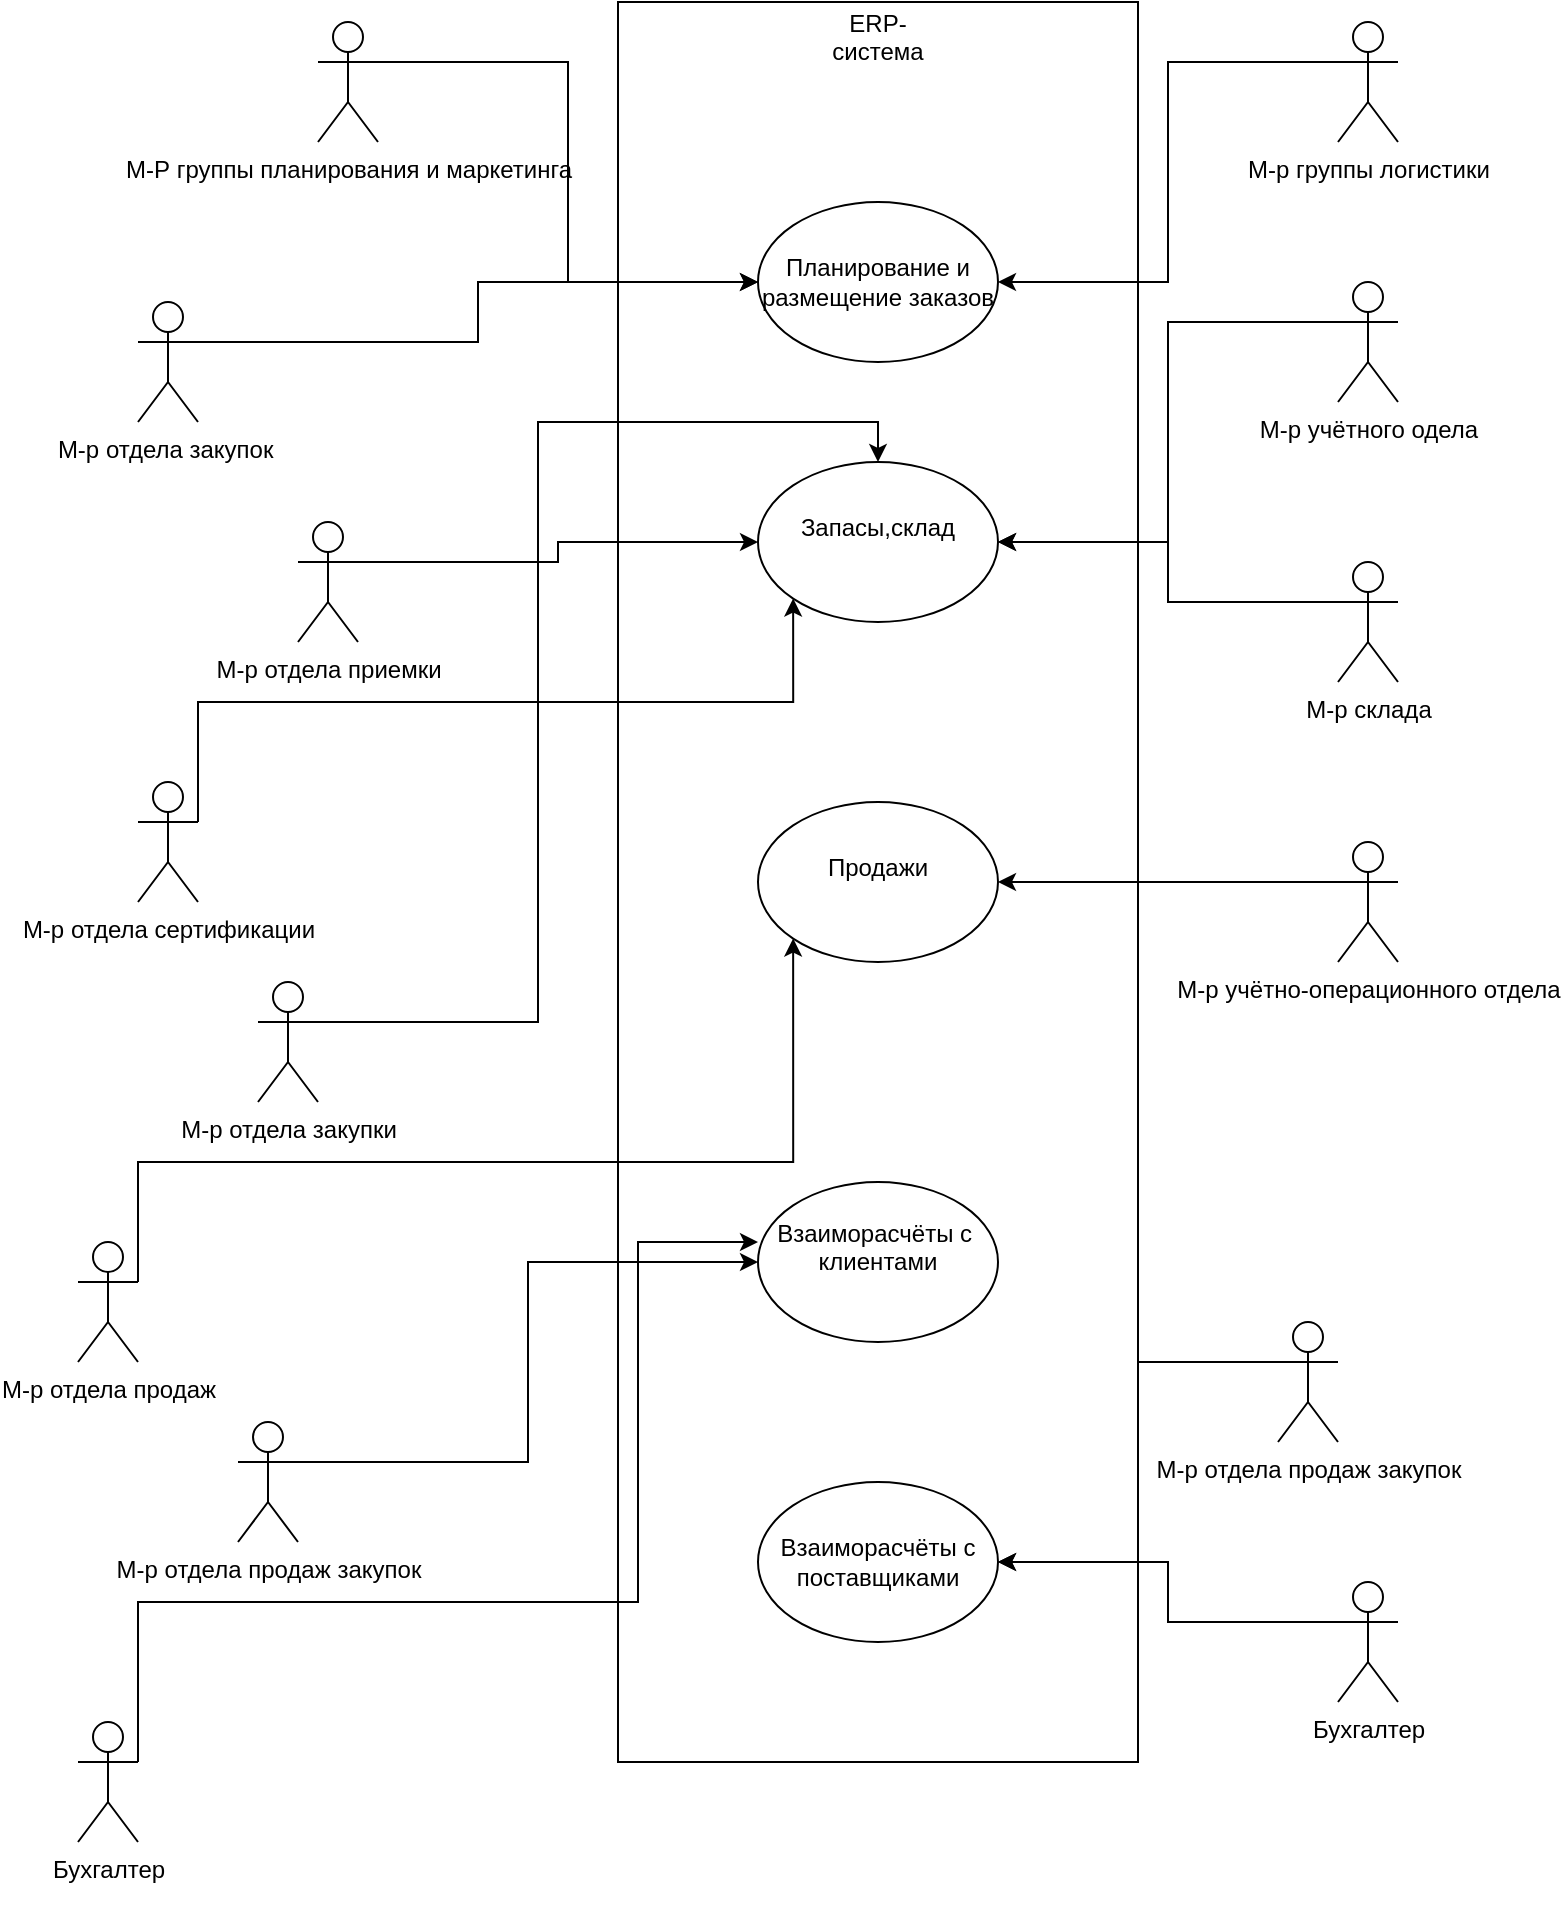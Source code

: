 <mxfile version="23.1.7" type="github">
  <diagram name="Страница — 1" id="HmoFMIqkM2Dgq7gSiUyt">
    <mxGraphModel dx="1621" dy="931" grid="1" gridSize="10" guides="1" tooltips="1" connect="1" arrows="1" fold="1" page="1" pageScale="1" pageWidth="827" pageHeight="1169" math="0" shadow="0">
      <root>
        <mxCell id="0" />
        <mxCell id="1" parent="0" />
        <mxCell id="gg0m-sb1HATPZ3xSw_Fo-27" style="edgeStyle=orthogonalEdgeStyle;rounded=0;orthogonalLoop=1;jettySize=auto;html=1;exitX=1;exitY=0.333;exitDx=0;exitDy=0;exitPerimeter=0;entryX=0;entryY=0.5;entryDx=0;entryDy=0;" edge="1" parent="1" source="gg0m-sb1HATPZ3xSw_Fo-1" target="gg0m-sb1HATPZ3xSw_Fo-20">
          <mxGeometry relative="1" as="geometry" />
        </mxCell>
        <mxCell id="gg0m-sb1HATPZ3xSw_Fo-1" value="М-Р группы планирования и маркетинга&lt;div&gt;&lt;br/&gt;&lt;/div&gt;" style="shape=umlActor;verticalLabelPosition=bottom;verticalAlign=top;html=1;outlineConnect=0;" vertex="1" parent="1">
          <mxGeometry x="250" y="140" width="30" height="60" as="geometry" />
        </mxCell>
        <mxCell id="gg0m-sb1HATPZ3xSw_Fo-28" style="edgeStyle=orthogonalEdgeStyle;rounded=0;orthogonalLoop=1;jettySize=auto;html=1;exitX=1;exitY=0.333;exitDx=0;exitDy=0;exitPerimeter=0;" edge="1" parent="1" source="gg0m-sb1HATPZ3xSw_Fo-2" target="gg0m-sb1HATPZ3xSw_Fo-20">
          <mxGeometry relative="1" as="geometry" />
        </mxCell>
        <mxCell id="gg0m-sb1HATPZ3xSw_Fo-2" value="М-р отдела закупок&amp;nbsp;&lt;div&gt;&lt;br/&gt;&lt;/div&gt;" style="shape=umlActor;verticalLabelPosition=bottom;verticalAlign=top;html=1;outlineConnect=0;" vertex="1" parent="1">
          <mxGeometry x="160" y="280" width="30" height="60" as="geometry" />
        </mxCell>
        <mxCell id="gg0m-sb1HATPZ3xSw_Fo-30" style="edgeStyle=orthogonalEdgeStyle;rounded=0;orthogonalLoop=1;jettySize=auto;html=1;exitX=1;exitY=0.333;exitDx=0;exitDy=0;exitPerimeter=0;entryX=0;entryY=0.5;entryDx=0;entryDy=0;" edge="1" parent="1" source="gg0m-sb1HATPZ3xSw_Fo-3" target="gg0m-sb1HATPZ3xSw_Fo-21">
          <mxGeometry relative="1" as="geometry" />
        </mxCell>
        <mxCell id="gg0m-sb1HATPZ3xSw_Fo-3" value="М-р отдела приемки&lt;div&gt;&lt;br/&gt;&lt;/div&gt;" style="shape=umlActor;verticalLabelPosition=bottom;verticalAlign=top;html=1;outlineConnect=0;" vertex="1" parent="1">
          <mxGeometry x="240" y="390" width="30" height="60" as="geometry" />
        </mxCell>
        <mxCell id="gg0m-sb1HATPZ3xSw_Fo-31" style="edgeStyle=orthogonalEdgeStyle;rounded=0;orthogonalLoop=1;jettySize=auto;html=1;exitX=1;exitY=0.333;exitDx=0;exitDy=0;exitPerimeter=0;entryX=0;entryY=1;entryDx=0;entryDy=0;" edge="1" parent="1" source="gg0m-sb1HATPZ3xSw_Fo-4" target="gg0m-sb1HATPZ3xSw_Fo-21">
          <mxGeometry relative="1" as="geometry">
            <mxPoint x="470" y="400" as="targetPoint" />
            <Array as="points">
              <mxPoint x="190" y="480" />
              <mxPoint x="488" y="480" />
            </Array>
          </mxGeometry>
        </mxCell>
        <mxCell id="gg0m-sb1HATPZ3xSw_Fo-4" value="М-р отдела сертификации&lt;div&gt;&lt;br/&gt;&lt;/div&gt;" style="shape=umlActor;verticalLabelPosition=bottom;verticalAlign=top;html=1;outlineConnect=0;" vertex="1" parent="1">
          <mxGeometry x="160" y="520" width="30" height="60" as="geometry" />
        </mxCell>
        <mxCell id="gg0m-sb1HATPZ3xSw_Fo-32" style="edgeStyle=orthogonalEdgeStyle;rounded=0;orthogonalLoop=1;jettySize=auto;html=1;exitX=1;exitY=0.333;exitDx=0;exitDy=0;exitPerimeter=0;entryX=0.5;entryY=0;entryDx=0;entryDy=0;" edge="1" parent="1" source="gg0m-sb1HATPZ3xSw_Fo-5" target="gg0m-sb1HATPZ3xSw_Fo-21">
          <mxGeometry relative="1" as="geometry" />
        </mxCell>
        <mxCell id="gg0m-sb1HATPZ3xSw_Fo-5" value="М-р отдела закупки" style="shape=umlActor;verticalLabelPosition=bottom;verticalAlign=top;html=1;outlineConnect=0;" vertex="1" parent="1">
          <mxGeometry x="220" y="620" width="30" height="60" as="geometry" />
        </mxCell>
        <mxCell id="gg0m-sb1HATPZ3xSw_Fo-36" style="edgeStyle=orthogonalEdgeStyle;rounded=0;orthogonalLoop=1;jettySize=auto;html=1;exitX=1;exitY=0.333;exitDx=0;exitDy=0;exitPerimeter=0;entryX=0;entryY=1;entryDx=0;entryDy=0;" edge="1" parent="1" source="gg0m-sb1HATPZ3xSw_Fo-6" target="gg0m-sb1HATPZ3xSw_Fo-23">
          <mxGeometry relative="1" as="geometry">
            <Array as="points">
              <mxPoint x="160" y="710" />
              <mxPoint x="488" y="710" />
            </Array>
          </mxGeometry>
        </mxCell>
        <mxCell id="gg0m-sb1HATPZ3xSw_Fo-6" value="М-р отдела продаж&lt;div&gt;&lt;br/&gt;&lt;/div&gt;" style="shape=umlActor;verticalLabelPosition=bottom;verticalAlign=top;html=1;outlineConnect=0;" vertex="1" parent="1">
          <mxGeometry x="130" y="750" width="30" height="60" as="geometry" />
        </mxCell>
        <mxCell id="gg0m-sb1HATPZ3xSw_Fo-37" style="edgeStyle=orthogonalEdgeStyle;rounded=0;orthogonalLoop=1;jettySize=auto;html=1;exitX=1;exitY=0.333;exitDx=0;exitDy=0;exitPerimeter=0;entryX=0;entryY=0.5;entryDx=0;entryDy=0;" edge="1" parent="1" source="gg0m-sb1HATPZ3xSw_Fo-7" target="gg0m-sb1HATPZ3xSw_Fo-24">
          <mxGeometry relative="1" as="geometry" />
        </mxCell>
        <mxCell id="gg0m-sb1HATPZ3xSw_Fo-7" value="М-р отдела продаж закупок" style="shape=umlActor;verticalLabelPosition=bottom;verticalAlign=top;html=1;outlineConnect=0;" vertex="1" parent="1">
          <mxGeometry x="210" y="840" width="30" height="60" as="geometry" />
        </mxCell>
        <mxCell id="gg0m-sb1HATPZ3xSw_Fo-38" style="edgeStyle=orthogonalEdgeStyle;rounded=0;orthogonalLoop=1;jettySize=auto;html=1;exitX=1;exitY=0.333;exitDx=0;exitDy=0;exitPerimeter=0;" edge="1" parent="1" source="gg0m-sb1HATPZ3xSw_Fo-8">
          <mxGeometry relative="1" as="geometry">
            <mxPoint x="470" y="750" as="targetPoint" />
            <Array as="points">
              <mxPoint x="160" y="930" />
              <mxPoint x="410" y="930" />
              <mxPoint x="410" y="750" />
            </Array>
          </mxGeometry>
        </mxCell>
        <mxCell id="gg0m-sb1HATPZ3xSw_Fo-8" value="Бухгалтер&lt;div&gt;&lt;br/&gt;&lt;/div&gt;" style="shape=umlActor;verticalLabelPosition=bottom;verticalAlign=top;html=1;outlineConnect=0;" vertex="1" parent="1">
          <mxGeometry x="130" y="990" width="30" height="60" as="geometry" />
        </mxCell>
        <mxCell id="gg0m-sb1HATPZ3xSw_Fo-29" style="edgeStyle=orthogonalEdgeStyle;rounded=0;orthogonalLoop=1;jettySize=auto;html=1;exitX=0;exitY=0.333;exitDx=0;exitDy=0;exitPerimeter=0;entryX=1;entryY=0.5;entryDx=0;entryDy=0;" edge="1" parent="1" source="gg0m-sb1HATPZ3xSw_Fo-11" target="gg0m-sb1HATPZ3xSw_Fo-20">
          <mxGeometry relative="1" as="geometry" />
        </mxCell>
        <mxCell id="gg0m-sb1HATPZ3xSw_Fo-11" value="М-р группы логистики&lt;div&gt;&lt;br/&gt;&lt;/div&gt;" style="shape=umlActor;verticalLabelPosition=bottom;verticalAlign=top;html=1;outlineConnect=0;" vertex="1" parent="1">
          <mxGeometry x="760" y="140" width="30" height="60" as="geometry" />
        </mxCell>
        <mxCell id="gg0m-sb1HATPZ3xSw_Fo-33" style="edgeStyle=orthogonalEdgeStyle;rounded=0;orthogonalLoop=1;jettySize=auto;html=1;exitX=0;exitY=0.333;exitDx=0;exitDy=0;exitPerimeter=0;entryX=1;entryY=0.5;entryDx=0;entryDy=0;" edge="1" parent="1" source="gg0m-sb1HATPZ3xSw_Fo-12" target="gg0m-sb1HATPZ3xSw_Fo-21">
          <mxGeometry relative="1" as="geometry" />
        </mxCell>
        <mxCell id="gg0m-sb1HATPZ3xSw_Fo-12" value="М-р учётного одела" style="shape=umlActor;verticalLabelPosition=bottom;verticalAlign=top;html=1;outlineConnect=0;" vertex="1" parent="1">
          <mxGeometry x="760" y="270" width="30" height="60" as="geometry" />
        </mxCell>
        <mxCell id="gg0m-sb1HATPZ3xSw_Fo-34" style="edgeStyle=orthogonalEdgeStyle;rounded=0;orthogonalLoop=1;jettySize=auto;html=1;exitX=0;exitY=0.333;exitDx=0;exitDy=0;exitPerimeter=0;entryX=1;entryY=0.5;entryDx=0;entryDy=0;" edge="1" parent="1" source="gg0m-sb1HATPZ3xSw_Fo-13" target="gg0m-sb1HATPZ3xSw_Fo-21">
          <mxGeometry relative="1" as="geometry" />
        </mxCell>
        <mxCell id="gg0m-sb1HATPZ3xSw_Fo-13" value="М-р склада" style="shape=umlActor;verticalLabelPosition=bottom;verticalAlign=top;html=1;outlineConnect=0;" vertex="1" parent="1">
          <mxGeometry x="760" y="410" width="30" height="60" as="geometry" />
        </mxCell>
        <mxCell id="gg0m-sb1HATPZ3xSw_Fo-35" style="edgeStyle=orthogonalEdgeStyle;rounded=0;orthogonalLoop=1;jettySize=auto;html=1;exitX=0;exitY=0.333;exitDx=0;exitDy=0;exitPerimeter=0;entryX=1;entryY=0.5;entryDx=0;entryDy=0;" edge="1" parent="1" source="gg0m-sb1HATPZ3xSw_Fo-14" target="gg0m-sb1HATPZ3xSw_Fo-23">
          <mxGeometry relative="1" as="geometry" />
        </mxCell>
        <mxCell id="gg0m-sb1HATPZ3xSw_Fo-14" value="М-р учётно-операционного отдела" style="shape=umlActor;verticalLabelPosition=bottom;verticalAlign=top;html=1;outlineConnect=0;" vertex="1" parent="1">
          <mxGeometry x="760" y="550" width="30" height="60" as="geometry" />
        </mxCell>
        <mxCell id="gg0m-sb1HATPZ3xSw_Fo-39" style="edgeStyle=orthogonalEdgeStyle;rounded=0;orthogonalLoop=1;jettySize=auto;html=1;exitX=0;exitY=0.333;exitDx=0;exitDy=0;exitPerimeter=0;entryX=1;entryY=0.5;entryDx=0;entryDy=0;" edge="1" parent="1" source="gg0m-sb1HATPZ3xSw_Fo-15" target="gg0m-sb1HATPZ3xSw_Fo-25">
          <mxGeometry relative="1" as="geometry" />
        </mxCell>
        <mxCell id="gg0m-sb1HATPZ3xSw_Fo-15" value="М-р отдела продаж закупок" style="shape=umlActor;verticalLabelPosition=bottom;verticalAlign=top;html=1;outlineConnect=0;" vertex="1" parent="1">
          <mxGeometry x="730" y="790" width="30" height="60" as="geometry" />
        </mxCell>
        <mxCell id="gg0m-sb1HATPZ3xSw_Fo-40" style="edgeStyle=orthogonalEdgeStyle;rounded=0;orthogonalLoop=1;jettySize=auto;html=1;exitX=0;exitY=0.333;exitDx=0;exitDy=0;exitPerimeter=0;" edge="1" parent="1" source="gg0m-sb1HATPZ3xSw_Fo-16" target="gg0m-sb1HATPZ3xSw_Fo-25">
          <mxGeometry relative="1" as="geometry" />
        </mxCell>
        <mxCell id="gg0m-sb1HATPZ3xSw_Fo-16" value="Бухгалтер&lt;div&gt;&lt;br/&gt;&lt;/div&gt;" style="shape=umlActor;verticalLabelPosition=bottom;verticalAlign=top;html=1;outlineConnect=0;" vertex="1" parent="1">
          <mxGeometry x="760" y="920" width="30" height="60" as="geometry" />
        </mxCell>
        <mxCell id="gg0m-sb1HATPZ3xSw_Fo-18" value="" style="rounded=0;whiteSpace=wrap;html=1;fillColor=none;" vertex="1" parent="1">
          <mxGeometry x="400" y="130" width="260" height="880" as="geometry" />
        </mxCell>
        <mxCell id="gg0m-sb1HATPZ3xSw_Fo-19" value="ERP-система&lt;div&gt;&lt;br/&gt;&lt;/div&gt;" style="text;html=1;align=center;verticalAlign=middle;whiteSpace=wrap;rounded=0;" vertex="1" parent="1">
          <mxGeometry x="500" y="140" width="60" height="30" as="geometry" />
        </mxCell>
        <mxCell id="gg0m-sb1HATPZ3xSw_Fo-20" value="Планирование и размещение заказов" style="ellipse;whiteSpace=wrap;html=1;" vertex="1" parent="1">
          <mxGeometry x="470" y="230" width="120" height="80" as="geometry" />
        </mxCell>
        <mxCell id="gg0m-sb1HATPZ3xSw_Fo-21" value="Запасы,склад&lt;div&gt;&lt;br/&gt;&lt;/div&gt;" style="ellipse;whiteSpace=wrap;html=1;" vertex="1" parent="1">
          <mxGeometry x="470" y="360" width="120" height="80" as="geometry" />
        </mxCell>
        <mxCell id="gg0m-sb1HATPZ3xSw_Fo-23" value="Продажи&lt;div&gt;&lt;br/&gt;&lt;/div&gt;" style="ellipse;whiteSpace=wrap;html=1;" vertex="1" parent="1">
          <mxGeometry x="470" y="530" width="120" height="80" as="geometry" />
        </mxCell>
        <mxCell id="gg0m-sb1HATPZ3xSw_Fo-24" value="Взаиморасчёты с&amp;nbsp; клиентами&lt;div&gt;&lt;br/&gt;&lt;/div&gt;" style="ellipse;whiteSpace=wrap;html=1;" vertex="1" parent="1">
          <mxGeometry x="470" y="720" width="120" height="80" as="geometry" />
        </mxCell>
        <mxCell id="gg0m-sb1HATPZ3xSw_Fo-25" value="Взаиморасчёты с поставщиками" style="ellipse;whiteSpace=wrap;html=1;" vertex="1" parent="1">
          <mxGeometry x="470" y="870" width="120" height="80" as="geometry" />
        </mxCell>
      </root>
    </mxGraphModel>
  </diagram>
</mxfile>
